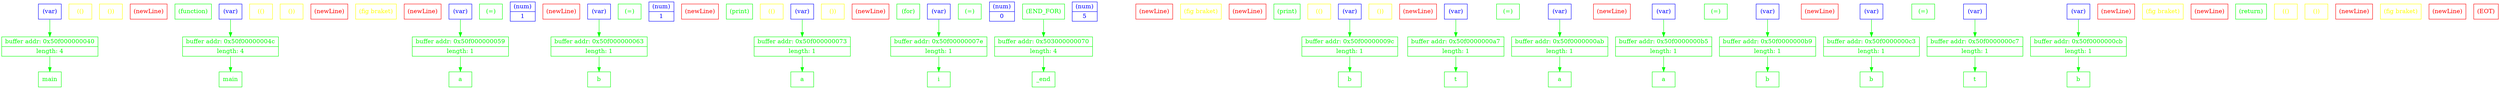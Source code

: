 digraph G
{ 
rankdir=TB;
 newrank=true;

{
	rank=same; 
	token_0 [ shape=record, color = blue, fontcolor = blue, label = "{ (var) }" ];
	token_1 [ shape=record, color = yellow, fontcolor = yellow, label = "{ (() }" ];
	token_2 [ shape=record, color = yellow, fontcolor = yellow, label = "{ ()) }" ];
	token_3 [ shape=record, color = red, fontcolor = red, label = "{ (newLine) }" ];
	token_4 [ shape=record, color = green, fontcolor = green, label = "{ (function) }" ];
	token_5 [ shape=record, color = blue, fontcolor = blue, label = "{ (var) }" ];
	token_6 [ shape=record, color = yellow, fontcolor = yellow, label = "{ (() }" ];
	token_7 [ shape=record, color = yellow, fontcolor = yellow, label = "{ ()) }" ];
	token_8 [ shape=record, color = red, fontcolor = red, label = "{ (newLine) }" ];
	token_9 [ shape=record, color = yellow, fontcolor = yellow, label = "{ (fig braket) }" ];
	token_10 [ shape=record, color = red, fontcolor = red, label = "{ (newLine) }" ];
	token_11 [ shape=record, color = blue, fontcolor = blue, label = "{ (var) }" ];
	token_12 [ shape=record, color = green, fontcolor = green, label = "{ (=) }" ];
	token_13 [ shape=record, color = blue, fontcolor = blue, label = "{ (num) | 1 }" ];
	token_14 [ shape=record, color = red, fontcolor = red, label = "{ (newLine) }" ];
	token_15 [ shape=record, color = blue, fontcolor = blue, label = "{ (var) }" ];
	token_16 [ shape=record, color = green, fontcolor = green, label = "{ (=) }" ];
	token_17 [ shape=record, color = blue, fontcolor = blue, label = "{ (num) | 1 }" ];
	token_18 [ shape=record, color = red, fontcolor = red, label = "{ (newLine) }" ];
	token_19 [ shape=record, color = green, fontcolor = green, label = "{ (print) }" ];
	token_20 [ shape=record, color = yellow, fontcolor = yellow, label = "{ (() }" ];
	token_21 [ shape=record, color = blue, fontcolor = blue, label = "{ (var) }" ];
	token_22 [ shape=record, color = yellow, fontcolor = yellow, label = "{ ()) }" ];
	token_23 [ shape=record, color = red, fontcolor = red, label = "{ (newLine) }" ];
	token_24 [ shape=record, color = green, fontcolor = green, label = "{ (for) }" ];
	token_25 [ shape=record, color = blue, fontcolor = blue, label = "{ (var) }" ];
	token_26 [ shape=record, color = green, fontcolor = green, label = "{ (=) }" ];
	token_27 [ shape=record, color = blue, fontcolor = blue, label = "{ (num) | 0 }" ];
	token_28 [ shape=record, color = green, fontcolor = green, label = "{ (END_FOR) }" ];
	token_29 [ shape=record, color = blue, fontcolor = blue, label = "{ (num) | 5 }" ];
	token_30 [ shape=record, color = white, fontcolor = white, label = "{ (++) }" ];
	token_31 [ shape=record, color = red, fontcolor = red, label = "{ (newLine) }" ];
	token_32 [ shape=record, color = yellow, fontcolor = yellow, label = "{ (fig braket) }" ];
	token_33 [ shape=record, color = red, fontcolor = red, label = "{ (newLine) }" ];
	token_34 [ shape=record, color = green, fontcolor = green, label = "{ (print) }" ];
	token_35 [ shape=record, color = yellow, fontcolor = yellow, label = "{ (() }" ];
	token_36 [ shape=record, color = blue, fontcolor = blue, label = "{ (var) }" ];
	token_37 [ shape=record, color = yellow, fontcolor = yellow, label = "{ ()) }" ];
	token_38 [ shape=record, color = red, fontcolor = red, label = "{ (newLine) }" ];
	token_39 [ shape=record, color = blue, fontcolor = blue, label = "{ (var) }" ];
	token_40 [ shape=record, color = green, fontcolor = green, label = "{ (=) }" ];
	token_41 [ shape=record, color = blue, fontcolor = blue, label = "{ (var) }" ];
	token_42 [ shape=record, color = red, fontcolor = red, label = "{ (newLine) }" ];
	token_43 [ shape=record, color = blue, fontcolor = blue, label = "{ (var) }" ];
	token_44 [ shape=record, color = green, fontcolor = green, label = "{ (=) }" ];
	token_45 [ shape=record, color = blue, fontcolor = blue, label = "{ (var) }" ];
	token_46 [ shape=record, color = red, fontcolor = red, label = "{ (newLine) }" ];
	token_47 [ shape=record, color = blue, fontcolor = blue, label = "{ (var) }" ];
	token_48 [ shape=record, color = green, fontcolor = green, label = "{ (=) }" ];
	token_49 [ shape=record, color = blue, fontcolor = blue, label = "{ (var) }" ];
	token_50 [ shape=record, color = white, fontcolor = white, label = "{ (+) }" ];
	token_51 [ shape=record, color = blue, fontcolor = blue, label = "{ (var) }" ];
	token_52 [ shape=record, color = red, fontcolor = red, label = "{ (newLine) }" ];
	token_53 [ shape=record, color = yellow, fontcolor = yellow, label = "{ (fig braket) }" ];
	token_54 [ shape=record, color = red, fontcolor = red, label = "{ (newLine) }" ];
	token_55 [ shape=record, color = green, fontcolor = green, label = "{ (return) }" ];
	token_56 [ shape=record, color = yellow, fontcolor = yellow, label = "{ (() }" ];
	token_57 [ shape=record, color = yellow, fontcolor = yellow, label = "{ ()) }" ];
	token_58 [ shape=record, color = red, fontcolor = red, label = "{ (newLine) }" ];
	token_59 [ shape=record, color = yellow, fontcolor = yellow, label = "{ (fig braket) }" ];
	token_60 [ shape=record, color = red, fontcolor = red, label = "{ (newLine) }" ];
	token_61 [ shape=record, color = red, fontcolor = red, label = "{ (EOT) }" ];
}
{
	rank=same; 
	tableCell_0x50f000000040 [ shape=record, color = green, fontcolor = green, label = "         { buffer addr: 0x50f000000040 | length: 4 }" ];
	tableCell_0x50f00000004c [ shape=record, color = green, fontcolor = green, label = "         { buffer addr: 0x50f00000004c | length: 4 }" ];
	tableCell_0x50f000000059 [ shape=record, color = green, fontcolor = green, label = "         { buffer addr: 0x50f000000059 | length: 1 }" ];
	tableCell_0x50f000000063 [ shape=record, color = green, fontcolor = green, label = "         { buffer addr: 0x50f000000063 | length: 1 }" ];
	tableCell_0x50f000000073 [ shape=record, color = green, fontcolor = green, label = "         { buffer addr: 0x50f000000073 | length: 1 }" ];
	tableCell_0x50f00000007e [ shape=record, color = green, fontcolor = green, label = "         { buffer addr: 0x50f00000007e | length: 1 }" ];
	tableCell_0x503000000070 [ shape=record, color = green, fontcolor = green, label = "         { buffer addr: 0x503000000070 | length: 4 }" ];
	tableCell_0x50f00000009c [ shape=record, color = green, fontcolor = green, label = "         { buffer addr: 0x50f00000009c | length: 1 }" ];
	tableCell_0x50f0000000a7 [ shape=record, color = green, fontcolor = green, label = "         { buffer addr: 0x50f0000000a7 | length: 1 }" ];
	tableCell_0x50f0000000ab [ shape=record, color = green, fontcolor = green, label = "         { buffer addr: 0x50f0000000ab | length: 1 }" ];
	tableCell_0x50f0000000b5 [ shape=record, color = green, fontcolor = green, label = "         { buffer addr: 0x50f0000000b5 | length: 1 }" ];
	tableCell_0x50f0000000b9 [ shape=record, color = green, fontcolor = green, label = "         { buffer addr: 0x50f0000000b9 | length: 1 }" ];
	tableCell_0x50f0000000c3 [ shape=record, color = green, fontcolor = green, label = "         { buffer addr: 0x50f0000000c3 | length: 1 }" ];
	tableCell_0x50f0000000c7 [ shape=record, color = green, fontcolor = green, label = "         { buffer addr: 0x50f0000000c7 | length: 1 }" ];
	tableCell_0x50f0000000cb [ shape=record, color = green, fontcolor = green, label = "         { buffer addr: 0x50f0000000cb | length: 1 }" ];
}
{
	rank=same; 
	openTableCell_0x50f000000040 [ shape=record, color = green, fontcolor = green, label = "{ main }" ];
	openTableCell_0x50f00000004c [ shape=record, color = green, fontcolor = green, label = "{ main }" ];
	openTableCell_0x50f000000059 [ shape=record, color = green, fontcolor = green, label = "{ a }" ];
	openTableCell_0x50f000000063 [ shape=record, color = green, fontcolor = green, label = "{ b }" ];
	openTableCell_0x50f000000073 [ shape=record, color = green, fontcolor = green, label = "{ a }" ];
	openTableCell_0x50f00000007e [ shape=record, color = green, fontcolor = green, label = "{ i }" ];
	openTableCell_0x503000000070 [ shape=record, color = green, fontcolor = green, label = "{ _end }" ];
	openTableCell_0x50f00000009c [ shape=record, color = green, fontcolor = green, label = "{ b }" ];
	openTableCell_0x50f0000000a7 [ shape=record, color = green, fontcolor = green, label = "{ t }" ];
	openTableCell_0x50f0000000ab [ shape=record, color = green, fontcolor = green, label = "{ a }" ];
	openTableCell_0x50f0000000b5 [ shape=record, color = green, fontcolor = green, label = "{ a }" ];
	openTableCell_0x50f0000000b9 [ shape=record, color = green, fontcolor = green, label = "{ b }" ];
	openTableCell_0x50f0000000c3 [ shape=record, color = green, fontcolor = green, label = "{ b }" ];
	openTableCell_0x50f0000000c7 [ shape=record, color = green, fontcolor = green, label = "{ t }" ];
	openTableCell_0x50f0000000cb [ shape=record, color = green, fontcolor = green, label = "{ b }" ];
}
	token_0:s -> tableCell_0x50f000000040:n [ color = green; ]
	token_5:s -> tableCell_0x50f00000004c:n [ color = green; ]
	token_11:s -> tableCell_0x50f000000059:n [ color = green; ]
	token_15:s -> tableCell_0x50f000000063:n [ color = green; ]
	token_21:s -> tableCell_0x50f000000073:n [ color = green; ]
	token_25:s -> tableCell_0x50f00000007e:n [ color = green; ]
	token_28:s -> tableCell_0x503000000070:n [ color = green; ]
	token_36:s -> tableCell_0x50f00000009c:n [ color = green; ]
	token_39:s -> tableCell_0x50f0000000a7:n [ color = green; ]
	token_41:s -> tableCell_0x50f0000000ab:n [ color = green; ]
	token_43:s -> tableCell_0x50f0000000b5:n [ color = green; ]
	token_45:s -> tableCell_0x50f0000000b9:n [ color = green; ]
	token_47:s -> tableCell_0x50f0000000c3:n [ color = green; ]
	token_49:s -> tableCell_0x50f0000000c7:n [ color = green; ]
	token_51:s -> tableCell_0x50f0000000cb:n [ color = green; ]
	tableCell_0x50f000000040:s -> openTableCell_0x50f000000040:n [ color = green; ]
	tableCell_0x50f00000004c:s -> openTableCell_0x50f00000004c:n [ color = green; ]
	tableCell_0x50f000000059:s -> openTableCell_0x50f000000059:n [ color = green; ]
	tableCell_0x50f000000063:s -> openTableCell_0x50f000000063:n [ color = green; ]
	tableCell_0x50f000000073:s -> openTableCell_0x50f000000073:n [ color = green; ]
	tableCell_0x50f00000007e:s -> openTableCell_0x50f00000007e:n [ color = green; ]
	tableCell_0x503000000070:s -> openTableCell_0x503000000070:n [ color = green; ]
	tableCell_0x50f00000009c:s -> openTableCell_0x50f00000009c:n [ color = green; ]
	tableCell_0x50f0000000a7:s -> openTableCell_0x50f0000000a7:n [ color = green; ]
	tableCell_0x50f0000000ab:s -> openTableCell_0x50f0000000ab:n [ color = green; ]
	tableCell_0x50f0000000b5:s -> openTableCell_0x50f0000000b5:n [ color = green; ]
	tableCell_0x50f0000000b9:s -> openTableCell_0x50f0000000b9:n [ color = green; ]
	tableCell_0x50f0000000c3:s -> openTableCell_0x50f0000000c3:n [ color = green; ]
	tableCell_0x50f0000000c7:s -> openTableCell_0x50f0000000c7:n [ color = green; ]
	tableCell_0x50f0000000cb:s -> openTableCell_0x50f0000000cb:n [ color = green; ]
}
